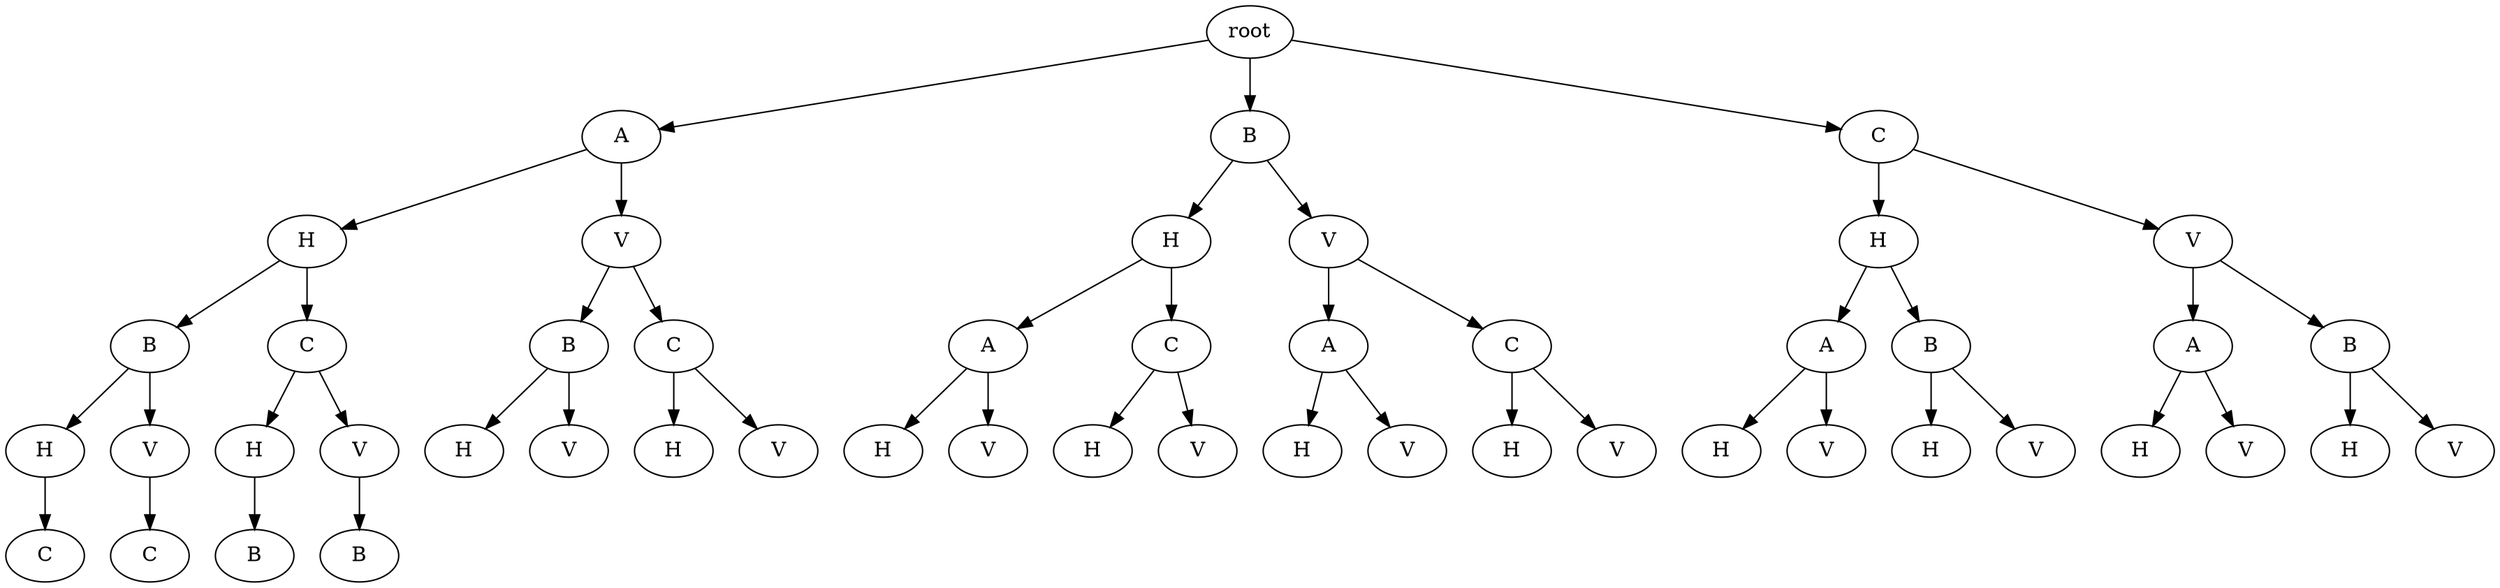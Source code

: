 digraph G {
1  [label="root"]
2  [label="A"]
3  [label="B"]
4  [label="C"]

5  [label="H"]
6  [label="V"]
7  [label="H"]
8  [label="V"]
9  [label="H"]
10 [label="V"]

11 [label="B"]
12 [label="C"]
13 [label="B"]
14 [label="C"]
15 [label="A"]
16 [label="C"]
17 [label="A"]
18 [label="C"]
19 [label="A"]
20 [label="B"]
21 [label="A"]
22 [label="B"]

23 [label="H"]
24 [label="V"]
25 [label="H"]
26 [label="V"]
27 [label="H"]
28 [label="V"]
29 [label="H"]
30 [label="V"]
31 [label="H"]
32 [label="V"]
33 [label="H"]
34 [label="V"]
35 [label="H"]
36 [label="V"]
37 [label="H"]
38 [label="V"]
39 [label="H"]
40 [label="V"]
41 [label="H"]
42 [label="V"]
43 [label="H"]
44 [label="V"]
45 [label="H"]
46 [label="V"]

47 [label="C"]
48 [label="C"]
49 [label="B"]
50 [label="B"]


1->2
1->3
1->4
2->5
2->6
3->7
3->8
4->9
4->10
5->11
5->12
6->13
6->14
7->15
7->16
8->17
8->18
9->19
9->20
10->21
10->22
11->23
11->24
12->25
12->26
13->27
13->28
14->29
14->30
15->31
15->32
16->33
16->34
17->35
17->36
18->37
18->38
19->39
19->40
20->41
20->42
21->43
21->44
22->45
22->46
23->47
24->48
25->49
26->50
}